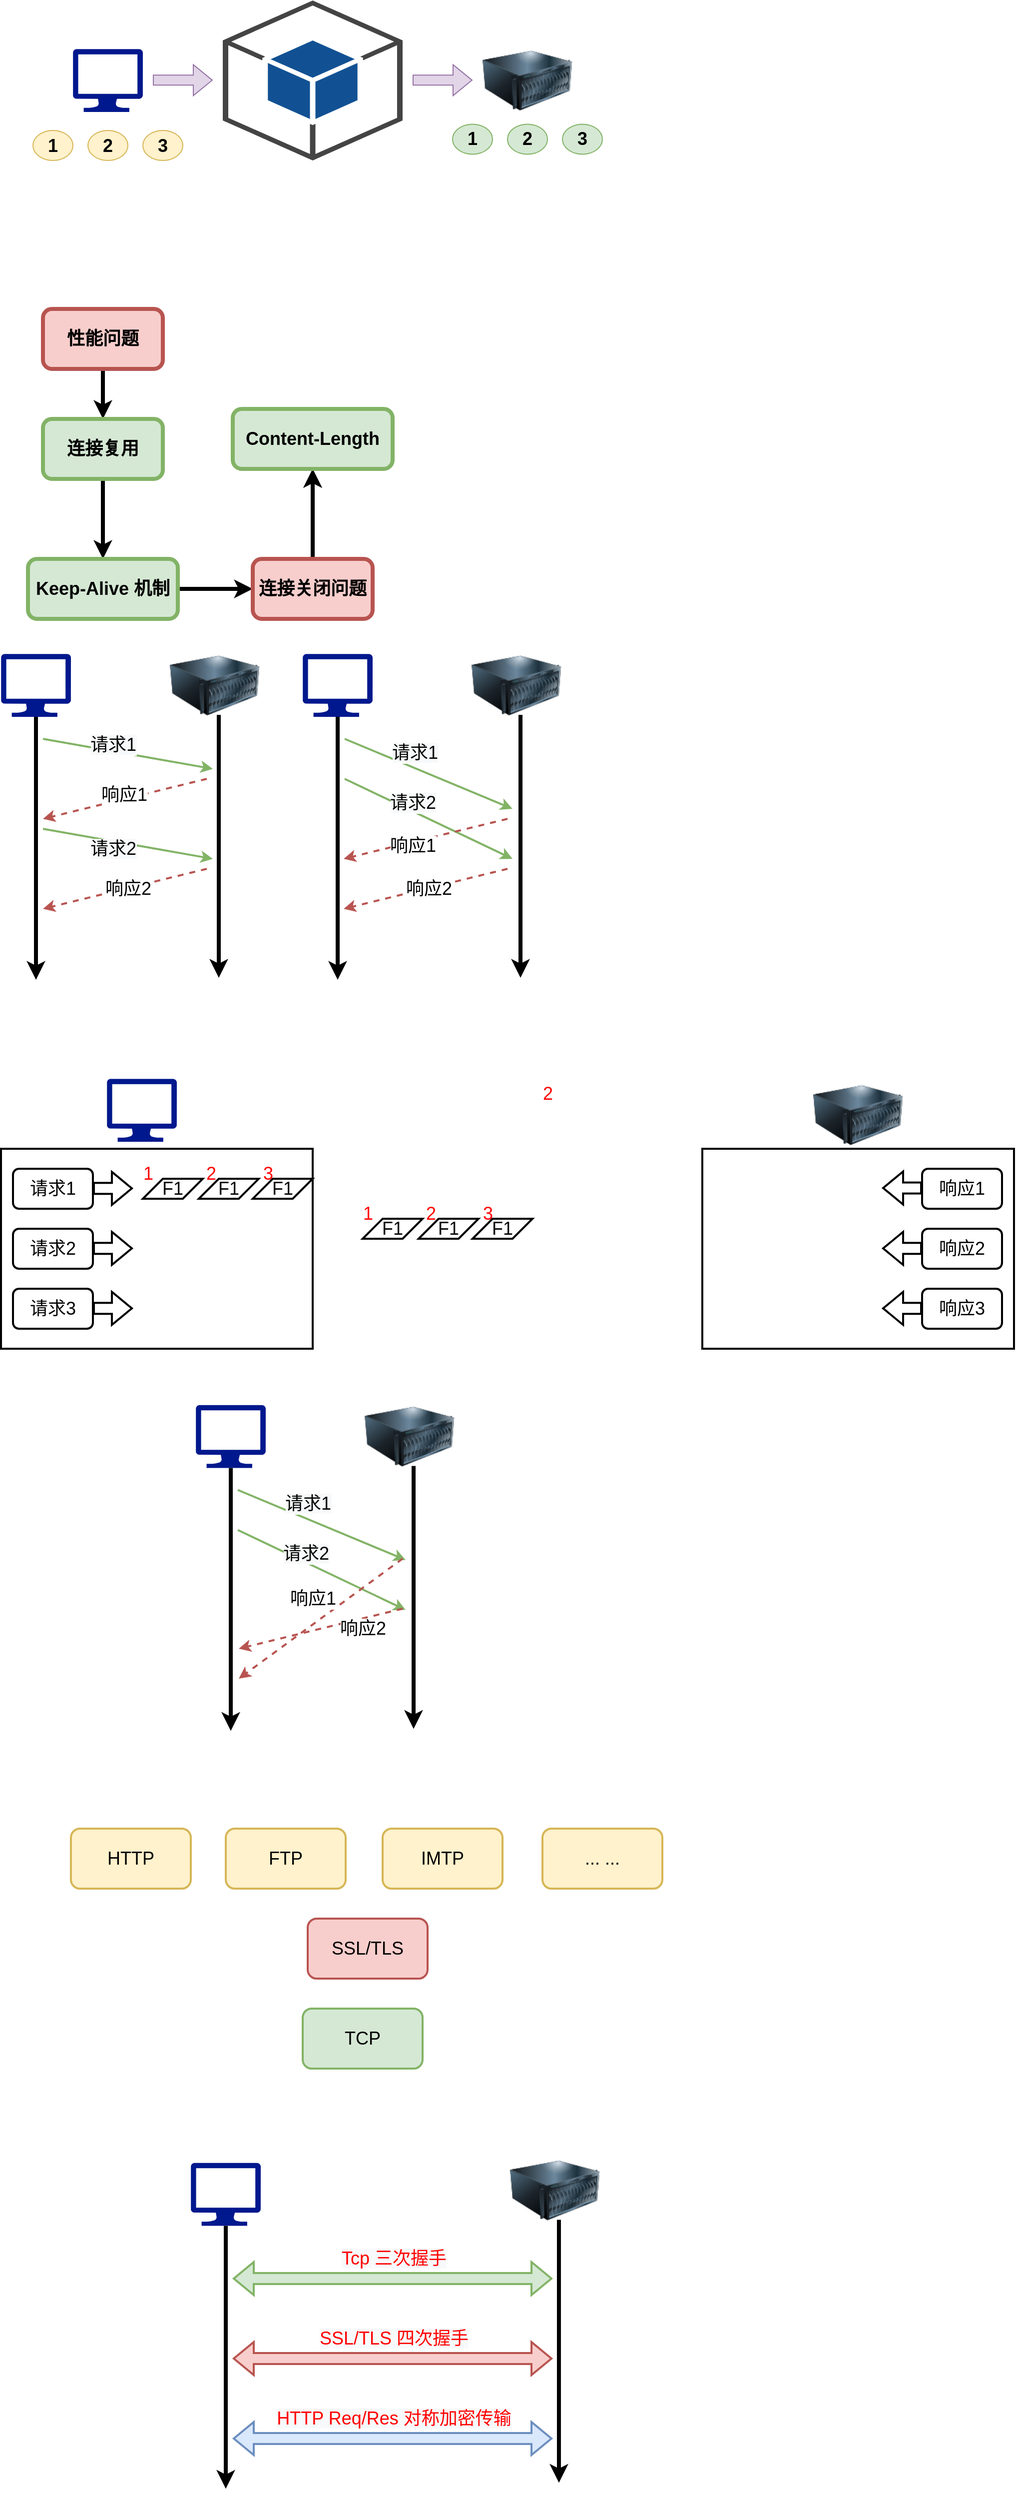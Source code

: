 <mxfile version="17.1.3" type="github">
  <diagram id="dxoiGo7O42SpYoOW8S6E" name="第 1 页">
    <mxGraphModel dx="912" dy="868" grid="0" gridSize="10" guides="1" tooltips="1" connect="1" arrows="1" fold="1" page="1" pageScale="1" pageWidth="827" pageHeight="1169" math="0" shadow="0">
      <root>
        <mxCell id="0" />
        <mxCell id="1" parent="0" />
        <mxCell id="DIGAB8idFGFszik6X5s0-2" value="" style="sketch=0;aspect=fixed;pointerEvents=1;shadow=0;dashed=0;html=1;strokeColor=none;labelPosition=center;verticalLabelPosition=bottom;verticalAlign=top;align=center;fillColor=#00188D;shape=mxgraph.azure.computer" parent="1" vertex="1">
          <mxGeometry x="110" y="240" width="70" height="63" as="geometry" />
        </mxCell>
        <mxCell id="DIGAB8idFGFszik6X5s0-3" value="" style="image;html=1;image=img/lib/clip_art/computers/Server_128x128.png" parent="1" vertex="1">
          <mxGeometry x="520" y="227.75" width="90" height="87.5" as="geometry" />
        </mxCell>
        <mxCell id="DIGAB8idFGFszik6X5s0-5" value="" style="outlineConnect=0;dashed=0;verticalLabelPosition=bottom;verticalAlign=top;align=center;html=1;shape=mxgraph.aws3.android;fillColor=#115193;gradientColor=none;" parent="1" vertex="1">
          <mxGeometry x="260" y="191.5" width="180" height="160" as="geometry" />
        </mxCell>
        <mxCell id="DIGAB8idFGFszik6X5s0-6" value="&lt;font style=&quot;font-size: 18px&quot;&gt;&lt;b&gt;1&lt;/b&gt;&lt;/font&gt;" style="ellipse;whiteSpace=wrap;html=1;fillColor=#fff2cc;strokeColor=#d6b656;" parent="1" vertex="1">
          <mxGeometry x="70" y="321.5" width="40" height="30" as="geometry" />
        </mxCell>
        <mxCell id="DIGAB8idFGFszik6X5s0-7" value="&lt;font style=&quot;font-size: 18px&quot;&gt;&lt;b&gt;2&lt;/b&gt;&lt;/font&gt;" style="ellipse;whiteSpace=wrap;html=1;fillColor=#fff2cc;strokeColor=#d6b656;" parent="1" vertex="1">
          <mxGeometry x="125" y="321.5" width="40" height="30" as="geometry" />
        </mxCell>
        <mxCell id="DIGAB8idFGFszik6X5s0-8" value="&lt;font style=&quot;font-size: 18px&quot;&gt;&lt;b&gt;3&lt;/b&gt;&lt;/font&gt;" style="ellipse;whiteSpace=wrap;html=1;fillColor=#fff2cc;strokeColor=#d6b656;" parent="1" vertex="1">
          <mxGeometry x="180" y="321.5" width="40" height="30" as="geometry" />
        </mxCell>
        <mxCell id="DIGAB8idFGFszik6X5s0-9" value="&lt;font style=&quot;font-size: 18px&quot;&gt;&lt;b&gt;1&lt;/b&gt;&lt;/font&gt;" style="ellipse;whiteSpace=wrap;html=1;fillColor=#d5e8d4;strokeColor=#82b366;" parent="1" vertex="1">
          <mxGeometry x="490" y="315.25" width="40" height="30" as="geometry" />
        </mxCell>
        <mxCell id="DIGAB8idFGFszik6X5s0-10" value="&lt;font style=&quot;font-size: 18px&quot;&gt;&lt;b&gt;2&lt;/b&gt;&lt;/font&gt;" style="ellipse;whiteSpace=wrap;html=1;fillColor=#d5e8d4;strokeColor=#82b366;" parent="1" vertex="1">
          <mxGeometry x="545" y="315.25" width="40" height="30" as="geometry" />
        </mxCell>
        <mxCell id="DIGAB8idFGFszik6X5s0-11" value="&lt;font style=&quot;font-size: 18px&quot;&gt;&lt;b&gt;3&lt;/b&gt;&lt;/font&gt;" style="ellipse;whiteSpace=wrap;html=1;fillColor=#d5e8d4;strokeColor=#82b366;" parent="1" vertex="1">
          <mxGeometry x="600" y="315.25" width="40" height="30" as="geometry" />
        </mxCell>
        <mxCell id="DIGAB8idFGFszik6X5s0-12" value="" style="shape=flexArrow;endArrow=classic;html=1;rounded=0;fontSize=18;fillColor=#e1d5e7;strokeColor=#9673a6;" parent="1" edge="1">
          <mxGeometry width="50" height="50" relative="1" as="geometry">
            <mxPoint x="190" y="271.18" as="sourcePoint" />
            <mxPoint x="250" y="271.18" as="targetPoint" />
          </mxGeometry>
        </mxCell>
        <mxCell id="DIGAB8idFGFszik6X5s0-13" value="" style="shape=flexArrow;endArrow=classic;html=1;rounded=0;fontSize=18;fillColor=#e1d5e7;strokeColor=#9673a6;" parent="1" edge="1">
          <mxGeometry width="50" height="50" relative="1" as="geometry">
            <mxPoint x="450" y="271.18" as="sourcePoint" />
            <mxPoint x="510" y="271.18" as="targetPoint" />
          </mxGeometry>
        </mxCell>
        <mxCell id="9xbZ0IDPheajc5WfQAc6-3" value="" style="edgeStyle=orthogonalEdgeStyle;rounded=0;orthogonalLoop=1;jettySize=auto;html=1;strokeWidth=4;fontSize=18;fontStyle=1" edge="1" parent="1" source="9xbZ0IDPheajc5WfQAc6-1" target="9xbZ0IDPheajc5WfQAc6-2">
          <mxGeometry relative="1" as="geometry" />
        </mxCell>
        <mxCell id="9xbZ0IDPheajc5WfQAc6-1" value="性能问题" style="rounded=1;whiteSpace=wrap;html=1;strokeWidth=4;fontSize=18;fontStyle=1;fillColor=#f8cecc;strokeColor=#b85450;" vertex="1" parent="1">
          <mxGeometry x="80" y="500" width="120" height="60" as="geometry" />
        </mxCell>
        <mxCell id="9xbZ0IDPheajc5WfQAc6-5" value="" style="edgeStyle=orthogonalEdgeStyle;rounded=0;orthogonalLoop=1;jettySize=auto;html=1;strokeWidth=4;fontSize=18;fontStyle=1" edge="1" parent="1" source="9xbZ0IDPheajc5WfQAc6-2" target="9xbZ0IDPheajc5WfQAc6-4">
          <mxGeometry relative="1" as="geometry" />
        </mxCell>
        <mxCell id="9xbZ0IDPheajc5WfQAc6-2" value="连接复用" style="whiteSpace=wrap;html=1;rounded=1;strokeWidth=4;fontSize=18;fontStyle=1;fillColor=#d5e8d4;strokeColor=#82b366;" vertex="1" parent="1">
          <mxGeometry x="80" y="610" width="120" height="60" as="geometry" />
        </mxCell>
        <mxCell id="9xbZ0IDPheajc5WfQAc6-7" value="" style="edgeStyle=orthogonalEdgeStyle;rounded=0;orthogonalLoop=1;jettySize=auto;html=1;strokeWidth=4;fontSize=18;fontStyle=1;exitX=1;exitY=0.5;exitDx=0;exitDy=0;entryX=0;entryY=0.5;entryDx=0;entryDy=0;" edge="1" parent="1" source="9xbZ0IDPheajc5WfQAc6-4" target="9xbZ0IDPheajc5WfQAc6-6">
          <mxGeometry relative="1" as="geometry" />
        </mxCell>
        <mxCell id="9xbZ0IDPheajc5WfQAc6-4" value="Keep-Alive 机制" style="whiteSpace=wrap;html=1;rounded=1;strokeWidth=4;fontSize=18;fontStyle=1;fillColor=#d5e8d4;strokeColor=#82b366;" vertex="1" parent="1">
          <mxGeometry x="65" y="750" width="150" height="60" as="geometry" />
        </mxCell>
        <mxCell id="9xbZ0IDPheajc5WfQAc6-9" value="" style="edgeStyle=orthogonalEdgeStyle;rounded=0;orthogonalLoop=1;jettySize=auto;html=1;strokeWidth=4;fontSize=18;fontStyle=1" edge="1" parent="1" source="9xbZ0IDPheajc5WfQAc6-6" target="9xbZ0IDPheajc5WfQAc6-8">
          <mxGeometry relative="1" as="geometry" />
        </mxCell>
        <mxCell id="9xbZ0IDPheajc5WfQAc6-10" value="" style="edgeStyle=orthogonalEdgeStyle;rounded=0;orthogonalLoop=1;jettySize=auto;html=1;fontSize=18;strokeWidth=4;" edge="1" parent="1" source="9xbZ0IDPheajc5WfQAc6-6" target="9xbZ0IDPheajc5WfQAc6-8">
          <mxGeometry relative="1" as="geometry" />
        </mxCell>
        <mxCell id="9xbZ0IDPheajc5WfQAc6-6" value="连接关闭问题" style="whiteSpace=wrap;html=1;rounded=1;strokeWidth=4;fontSize=18;fontStyle=1;fillColor=#f8cecc;strokeColor=#b85450;" vertex="1" parent="1">
          <mxGeometry x="290" y="750" width="120" height="60" as="geometry" />
        </mxCell>
        <mxCell id="9xbZ0IDPheajc5WfQAc6-8" value="Content-Length" style="whiteSpace=wrap;html=1;rounded=1;strokeWidth=4;fontSize=18;fontStyle=1;fillColor=#d5e8d4;strokeColor=#82b366;" vertex="1" parent="1">
          <mxGeometry x="270" y="600" width="160" height="60" as="geometry" />
        </mxCell>
        <mxCell id="9xbZ0IDPheajc5WfQAc6-11" value="" style="sketch=0;aspect=fixed;pointerEvents=1;shadow=0;dashed=0;html=1;strokeColor=none;labelPosition=center;verticalLabelPosition=bottom;verticalAlign=top;align=center;fillColor=#00188D;shape=mxgraph.azure.computer" vertex="1" parent="1">
          <mxGeometry x="38" y="845" width="70" height="63" as="geometry" />
        </mxCell>
        <mxCell id="9xbZ0IDPheajc5WfQAc6-12" value="" style="image;html=1;image=img/lib/clip_art/computers/Server_128x128.png" vertex="1" parent="1">
          <mxGeometry x="207" y="832.75" width="90" height="87.5" as="geometry" />
        </mxCell>
        <mxCell id="9xbZ0IDPheajc5WfQAc6-13" value="" style="endArrow=classic;html=1;rounded=0;fontSize=18;strokeWidth=4;exitX=0.5;exitY=1;exitDx=0;exitDy=0;exitPerimeter=0;" edge="1" parent="1" source="9xbZ0IDPheajc5WfQAc6-11">
          <mxGeometry width="50" height="50" relative="1" as="geometry">
            <mxPoint x="387" y="696" as="sourcePoint" />
            <mxPoint x="73" y="1171" as="targetPoint" />
          </mxGeometry>
        </mxCell>
        <mxCell id="9xbZ0IDPheajc5WfQAc6-14" value="" style="endArrow=classic;html=1;rounded=0;fontSize=18;strokeWidth=4;exitX=0.5;exitY=1;exitDx=0;exitDy=0;exitPerimeter=0;" edge="1" parent="1">
          <mxGeometry width="50" height="50" relative="1" as="geometry">
            <mxPoint x="256" y="906" as="sourcePoint" />
            <mxPoint x="256" y="1169" as="targetPoint" />
          </mxGeometry>
        </mxCell>
        <mxCell id="9xbZ0IDPheajc5WfQAc6-15" value="" style="endArrow=classic;html=1;rounded=0;fontSize=18;strokeWidth=2;fillColor=#d5e8d4;strokeColor=#82b366;" edge="1" parent="1">
          <mxGeometry width="50" height="50" relative="1" as="geometry">
            <mxPoint x="80" y="930" as="sourcePoint" />
            <mxPoint x="250" y="960" as="targetPoint" />
          </mxGeometry>
        </mxCell>
        <mxCell id="9xbZ0IDPheajc5WfQAc6-22" value="&lt;span style=&quot;background-color: rgb(248 , 249 , 250)&quot;&gt;请求1&lt;/span&gt;" style="edgeLabel;html=1;align=center;verticalAlign=middle;resizable=0;points=[];fontSize=18;" vertex="1" connectable="0" parent="9xbZ0IDPheajc5WfQAc6-15">
          <mxGeometry x="-0.611" relative="1" as="geometry">
            <mxPoint x="37" as="offset" />
          </mxGeometry>
        </mxCell>
        <mxCell id="9xbZ0IDPheajc5WfQAc6-16" value="" style="endArrow=classic;html=1;rounded=0;fontSize=18;strokeWidth=2;fillColor=#d5e8d4;strokeColor=#82b366;" edge="1" parent="1">
          <mxGeometry width="50" height="50" relative="1" as="geometry">
            <mxPoint x="80" y="1020" as="sourcePoint" />
            <mxPoint x="250" y="1050" as="targetPoint" />
          </mxGeometry>
        </mxCell>
        <mxCell id="9xbZ0IDPheajc5WfQAc6-23" value="&lt;span style=&quot;background-color: rgb(248 , 249 , 250)&quot;&gt;请求2&lt;/span&gt;" style="edgeLabel;html=1;align=center;verticalAlign=middle;resizable=0;points=[];fontSize=18;" vertex="1" connectable="0" parent="9xbZ0IDPheajc5WfQAc6-16">
          <mxGeometry x="-0.295" y="1" relative="1" as="geometry">
            <mxPoint x="10" y="10" as="offset" />
          </mxGeometry>
        </mxCell>
        <mxCell id="9xbZ0IDPheajc5WfQAc6-18" value="" style="endArrow=classic;html=1;rounded=0;fontSize=18;strokeWidth=2;fillColor=#f8cecc;strokeColor=#b85450;dashed=1;" edge="1" parent="1">
          <mxGeometry width="50" height="50" relative="1" as="geometry">
            <mxPoint x="244" y="970" as="sourcePoint" />
            <mxPoint x="80" y="1010" as="targetPoint" />
          </mxGeometry>
        </mxCell>
        <mxCell id="9xbZ0IDPheajc5WfQAc6-24" value="响应1" style="edgeLabel;html=1;align=center;verticalAlign=middle;resizable=0;points=[];fontSize=18;" vertex="1" connectable="0" parent="9xbZ0IDPheajc5WfQAc6-18">
          <mxGeometry x="0.0" y="-4" relative="1" as="geometry">
            <mxPoint as="offset" />
          </mxGeometry>
        </mxCell>
        <mxCell id="9xbZ0IDPheajc5WfQAc6-20" value="" style="endArrow=classic;html=1;rounded=0;fontSize=18;strokeWidth=2;fillColor=#f8cecc;strokeColor=#b85450;dashed=1;" edge="1" parent="1">
          <mxGeometry width="50" height="50" relative="1" as="geometry">
            <mxPoint x="244" y="1060" as="sourcePoint" />
            <mxPoint x="80" y="1100" as="targetPoint" />
          </mxGeometry>
        </mxCell>
        <mxCell id="9xbZ0IDPheajc5WfQAc6-25" value="响应2" style="edgeLabel;html=1;align=center;verticalAlign=middle;resizable=0;points=[];fontSize=18;" vertex="1" connectable="0" parent="9xbZ0IDPheajc5WfQAc6-20">
          <mxGeometry x="-0.175" y="-2" relative="1" as="geometry">
            <mxPoint x="-11" y="5" as="offset" />
          </mxGeometry>
        </mxCell>
        <mxCell id="9xbZ0IDPheajc5WfQAc6-26" value="" style="sketch=0;aspect=fixed;pointerEvents=1;shadow=0;dashed=0;html=1;strokeColor=none;labelPosition=center;verticalLabelPosition=bottom;verticalAlign=top;align=center;fillColor=#00188D;shape=mxgraph.azure.computer" vertex="1" parent="1">
          <mxGeometry x="340" y="845" width="70" height="63" as="geometry" />
        </mxCell>
        <mxCell id="9xbZ0IDPheajc5WfQAc6-27" value="" style="image;html=1;image=img/lib/clip_art/computers/Server_128x128.png" vertex="1" parent="1">
          <mxGeometry x="509" y="832.75" width="90" height="87.5" as="geometry" />
        </mxCell>
        <mxCell id="9xbZ0IDPheajc5WfQAc6-28" value="" style="endArrow=classic;html=1;rounded=0;fontSize=18;strokeWidth=4;exitX=0.5;exitY=1;exitDx=0;exitDy=0;exitPerimeter=0;" edge="1" parent="1" source="9xbZ0IDPheajc5WfQAc6-26">
          <mxGeometry width="50" height="50" relative="1" as="geometry">
            <mxPoint x="689" y="696" as="sourcePoint" />
            <mxPoint x="375" y="1171" as="targetPoint" />
          </mxGeometry>
        </mxCell>
        <mxCell id="9xbZ0IDPheajc5WfQAc6-29" value="" style="endArrow=classic;html=1;rounded=0;fontSize=18;strokeWidth=4;exitX=0.5;exitY=1;exitDx=0;exitDy=0;exitPerimeter=0;" edge="1" parent="1">
          <mxGeometry width="50" height="50" relative="1" as="geometry">
            <mxPoint x="558" y="906" as="sourcePoint" />
            <mxPoint x="558" y="1169" as="targetPoint" />
          </mxGeometry>
        </mxCell>
        <mxCell id="9xbZ0IDPheajc5WfQAc6-30" value="" style="endArrow=classic;html=1;rounded=0;fontSize=18;strokeWidth=2;fillColor=#d5e8d4;strokeColor=#82b366;" edge="1" parent="1">
          <mxGeometry width="50" height="50" relative="1" as="geometry">
            <mxPoint x="382" y="930" as="sourcePoint" />
            <mxPoint x="550" y="1000" as="targetPoint" />
          </mxGeometry>
        </mxCell>
        <mxCell id="9xbZ0IDPheajc5WfQAc6-31" value="&lt;span style=&quot;background-color: rgb(248 , 249 , 250)&quot;&gt;请求1&lt;/span&gt;" style="edgeLabel;html=1;align=center;verticalAlign=middle;resizable=0;points=[];fontSize=18;" vertex="1" connectable="0" parent="9xbZ0IDPheajc5WfQAc6-30">
          <mxGeometry x="-0.611" relative="1" as="geometry">
            <mxPoint x="37" as="offset" />
          </mxGeometry>
        </mxCell>
        <mxCell id="9xbZ0IDPheajc5WfQAc6-32" value="" style="endArrow=classic;html=1;rounded=0;fontSize=18;strokeWidth=2;fillColor=#d5e8d4;strokeColor=#82b366;" edge="1" parent="1">
          <mxGeometry width="50" height="50" relative="1" as="geometry">
            <mxPoint x="382" y="970" as="sourcePoint" />
            <mxPoint x="550" y="1050" as="targetPoint" />
          </mxGeometry>
        </mxCell>
        <mxCell id="9xbZ0IDPheajc5WfQAc6-33" value="&lt;span style=&quot;background-color: rgb(248 , 249 , 250)&quot;&gt;请求2&lt;/span&gt;" style="edgeLabel;html=1;align=center;verticalAlign=middle;resizable=0;points=[];fontSize=18;" vertex="1" connectable="0" parent="9xbZ0IDPheajc5WfQAc6-32">
          <mxGeometry x="-0.295" y="1" relative="1" as="geometry">
            <mxPoint x="8" y="-4" as="offset" />
          </mxGeometry>
        </mxCell>
        <mxCell id="9xbZ0IDPheajc5WfQAc6-34" value="" style="endArrow=classic;html=1;rounded=0;fontSize=18;strokeWidth=2;fillColor=#f8cecc;strokeColor=#b85450;dashed=1;" edge="1" parent="1">
          <mxGeometry width="50" height="50" relative="1" as="geometry">
            <mxPoint x="545" y="1010" as="sourcePoint" />
            <mxPoint x="381" y="1050" as="targetPoint" />
          </mxGeometry>
        </mxCell>
        <mxCell id="9xbZ0IDPheajc5WfQAc6-35" value="响应1" style="edgeLabel;html=1;align=center;verticalAlign=middle;resizable=0;points=[];fontSize=18;" vertex="1" connectable="0" parent="9xbZ0IDPheajc5WfQAc6-34">
          <mxGeometry x="0.0" y="-4" relative="1" as="geometry">
            <mxPoint x="-12" y="11" as="offset" />
          </mxGeometry>
        </mxCell>
        <mxCell id="9xbZ0IDPheajc5WfQAc6-36" value="" style="endArrow=classic;html=1;rounded=0;fontSize=18;strokeWidth=2;fillColor=#f8cecc;strokeColor=#b85450;dashed=1;" edge="1" parent="1">
          <mxGeometry width="50" height="50" relative="1" as="geometry">
            <mxPoint x="545" y="1060" as="sourcePoint" />
            <mxPoint x="381" y="1100" as="targetPoint" />
          </mxGeometry>
        </mxCell>
        <mxCell id="9xbZ0IDPheajc5WfQAc6-37" value="响应2" style="edgeLabel;html=1;align=center;verticalAlign=middle;resizable=0;points=[];fontSize=18;" vertex="1" connectable="0" parent="9xbZ0IDPheajc5WfQAc6-36">
          <mxGeometry x="-0.175" y="-2" relative="1" as="geometry">
            <mxPoint x="-11" y="5" as="offset" />
          </mxGeometry>
        </mxCell>
        <mxCell id="9xbZ0IDPheajc5WfQAc6-38" value="" style="rounded=0;whiteSpace=wrap;html=1;fontSize=18;strokeWidth=2;" vertex="1" parent="1">
          <mxGeometry x="38" y="1340" width="312" height="200" as="geometry" />
        </mxCell>
        <mxCell id="9xbZ0IDPheajc5WfQAc6-39" value="" style="sketch=0;aspect=fixed;pointerEvents=1;shadow=0;dashed=0;html=1;strokeColor=none;labelPosition=center;verticalLabelPosition=bottom;verticalAlign=top;align=center;fillColor=#00188D;shape=mxgraph.azure.computer" vertex="1" parent="1">
          <mxGeometry x="144" y="1270" width="70" height="63" as="geometry" />
        </mxCell>
        <mxCell id="9xbZ0IDPheajc5WfQAc6-40" value="请求1" style="rounded=1;whiteSpace=wrap;html=1;fontSize=18;strokeWidth=2;" vertex="1" parent="1">
          <mxGeometry x="50" y="1360" width="80" height="40" as="geometry" />
        </mxCell>
        <mxCell id="9xbZ0IDPheajc5WfQAc6-41" value="请求2" style="rounded=1;whiteSpace=wrap;html=1;fontSize=18;strokeWidth=2;" vertex="1" parent="1">
          <mxGeometry x="50" y="1420" width="80" height="40" as="geometry" />
        </mxCell>
        <mxCell id="9xbZ0IDPheajc5WfQAc6-42" value="请求3" style="rounded=1;whiteSpace=wrap;html=1;fontSize=18;strokeWidth=2;" vertex="1" parent="1">
          <mxGeometry x="50" y="1480" width="80" height="40" as="geometry" />
        </mxCell>
        <mxCell id="9xbZ0IDPheajc5WfQAc6-43" value="" style="shape=flexArrow;endArrow=classic;html=1;rounded=0;fontSize=18;strokeWidth=2;" edge="1" parent="1">
          <mxGeometry width="50" height="50" relative="1" as="geometry">
            <mxPoint x="130" y="1439.62" as="sourcePoint" />
            <mxPoint x="170" y="1439.62" as="targetPoint" />
          </mxGeometry>
        </mxCell>
        <mxCell id="9xbZ0IDPheajc5WfQAc6-44" value="" style="shape=flexArrow;endArrow=classic;html=1;rounded=0;fontSize=18;strokeWidth=2;" edge="1" parent="1">
          <mxGeometry width="50" height="50" relative="1" as="geometry">
            <mxPoint x="130" y="1499.62" as="sourcePoint" />
            <mxPoint x="170" y="1499.62" as="targetPoint" />
          </mxGeometry>
        </mxCell>
        <mxCell id="9xbZ0IDPheajc5WfQAc6-45" value="" style="shape=flexArrow;endArrow=classic;html=1;rounded=0;fontSize=18;strokeWidth=2;" edge="1" parent="1">
          <mxGeometry width="50" height="50" relative="1" as="geometry">
            <mxPoint x="130" y="1379.62" as="sourcePoint" />
            <mxPoint x="170" y="1379.62" as="targetPoint" />
          </mxGeometry>
        </mxCell>
        <mxCell id="9xbZ0IDPheajc5WfQAc6-46" value="F1" style="shape=parallelogram;perimeter=parallelogramPerimeter;whiteSpace=wrap;html=1;fixedSize=1;fontSize=18;strokeWidth=2;" vertex="1" parent="1">
          <mxGeometry x="180" y="1370" width="60" height="20" as="geometry" />
        </mxCell>
        <mxCell id="9xbZ0IDPheajc5WfQAc6-47" value="F1" style="shape=parallelogram;perimeter=parallelogramPerimeter;whiteSpace=wrap;html=1;fixedSize=1;fontSize=18;strokeWidth=2;" vertex="1" parent="1">
          <mxGeometry x="236" y="1370" width="60" height="20" as="geometry" />
        </mxCell>
        <mxCell id="9xbZ0IDPheajc5WfQAc6-48" value="F1" style="shape=parallelogram;perimeter=parallelogramPerimeter;whiteSpace=wrap;html=1;fixedSize=1;fontSize=18;strokeWidth=2;" vertex="1" parent="1">
          <mxGeometry x="290" y="1370" width="60" height="20" as="geometry" />
        </mxCell>
        <mxCell id="9xbZ0IDPheajc5WfQAc6-51" value="1" style="text;html=1;align=center;verticalAlign=middle;resizable=0;points=[];autosize=1;strokeColor=none;fillColor=none;fontSize=18;fontColor=#FF0000;" vertex="1" parent="1">
          <mxGeometry x="170" y="1350" width="30" height="30" as="geometry" />
        </mxCell>
        <mxCell id="9xbZ0IDPheajc5WfQAc6-52" value="2" style="text;html=1;align=center;verticalAlign=middle;resizable=0;points=[];autosize=1;strokeColor=none;fillColor=none;fontSize=18;fontColor=#FF0000;" vertex="1" parent="1">
          <mxGeometry x="233" y="1350" width="30" height="30" as="geometry" />
        </mxCell>
        <mxCell id="9xbZ0IDPheajc5WfQAc6-53" value="3" style="text;html=1;align=center;verticalAlign=middle;resizable=0;points=[];autosize=1;strokeColor=none;fillColor=none;fontSize=18;fontColor=#FF0000;" vertex="1" parent="1">
          <mxGeometry x="290" y="1350" width="30" height="30" as="geometry" />
        </mxCell>
        <mxCell id="9xbZ0IDPheajc5WfQAc6-54" value="" style="rounded=0;whiteSpace=wrap;html=1;fontSize=18;strokeWidth=2;" vertex="1" parent="1">
          <mxGeometry x="740" y="1340" width="312" height="200" as="geometry" />
        </mxCell>
        <mxCell id="9xbZ0IDPheajc5WfQAc6-56" value="响应1" style="rounded=1;whiteSpace=wrap;html=1;fontSize=18;strokeWidth=2;" vertex="1" parent="1">
          <mxGeometry x="960" y="1360" width="80" height="40" as="geometry" />
        </mxCell>
        <mxCell id="9xbZ0IDPheajc5WfQAc6-57" value="响应2" style="rounded=1;whiteSpace=wrap;html=1;fontSize=18;strokeWidth=2;" vertex="1" parent="1">
          <mxGeometry x="960" y="1420" width="80" height="40" as="geometry" />
        </mxCell>
        <mxCell id="9xbZ0IDPheajc5WfQAc6-58" value="响应3" style="rounded=1;whiteSpace=wrap;html=1;fontSize=18;strokeWidth=2;" vertex="1" parent="1">
          <mxGeometry x="960" y="1480" width="80" height="40" as="geometry" />
        </mxCell>
        <mxCell id="9xbZ0IDPheajc5WfQAc6-59" value="" style="shape=flexArrow;endArrow=classic;html=1;rounded=0;fontSize=18;strokeWidth=2;" edge="1" parent="1">
          <mxGeometry width="50" height="50" relative="1" as="geometry">
            <mxPoint x="960" y="1439.62" as="sourcePoint" />
            <mxPoint x="920" y="1439.62" as="targetPoint" />
          </mxGeometry>
        </mxCell>
        <mxCell id="9xbZ0IDPheajc5WfQAc6-60" value="" style="shape=flexArrow;endArrow=classic;html=1;rounded=0;fontSize=18;strokeWidth=2;" edge="1" parent="1">
          <mxGeometry width="50" height="50" relative="1" as="geometry">
            <mxPoint x="960" y="1499.62" as="sourcePoint" />
            <mxPoint x="920" y="1499.62" as="targetPoint" />
          </mxGeometry>
        </mxCell>
        <mxCell id="9xbZ0IDPheajc5WfQAc6-61" value="" style="shape=flexArrow;endArrow=classic;html=1;rounded=0;fontSize=18;strokeWidth=2;" edge="1" parent="1">
          <mxGeometry width="50" height="50" relative="1" as="geometry">
            <mxPoint x="960" y="1379.23" as="sourcePoint" />
            <mxPoint x="920" y="1379.23" as="targetPoint" />
          </mxGeometry>
        </mxCell>
        <mxCell id="9xbZ0IDPheajc5WfQAc6-62" value="F1" style="shape=parallelogram;perimeter=parallelogramPerimeter;whiteSpace=wrap;html=1;fixedSize=1;fontSize=18;strokeWidth=2;" vertex="1" parent="1">
          <mxGeometry x="400" y="1410" width="60" height="20" as="geometry" />
        </mxCell>
        <mxCell id="9xbZ0IDPheajc5WfQAc6-63" value="F1" style="shape=parallelogram;perimeter=parallelogramPerimeter;whiteSpace=wrap;html=1;fixedSize=1;fontSize=18;strokeWidth=2;" vertex="1" parent="1">
          <mxGeometry x="456" y="1410" width="60" height="20" as="geometry" />
        </mxCell>
        <mxCell id="9xbZ0IDPheajc5WfQAc6-64" value="F1" style="shape=parallelogram;perimeter=parallelogramPerimeter;whiteSpace=wrap;html=1;fixedSize=1;fontSize=18;strokeWidth=2;" vertex="1" parent="1">
          <mxGeometry x="510" y="1410" width="60" height="20" as="geometry" />
        </mxCell>
        <mxCell id="9xbZ0IDPheajc5WfQAc6-65" value="1" style="text;html=1;align=center;verticalAlign=middle;resizable=0;points=[];autosize=1;strokeColor=none;fillColor=none;fontSize=18;fontColor=#FF0000;" vertex="1" parent="1">
          <mxGeometry x="390" y="1390" width="30" height="30" as="geometry" />
        </mxCell>
        <mxCell id="9xbZ0IDPheajc5WfQAc6-66" value="2" style="text;html=1;align=center;verticalAlign=middle;resizable=0;points=[];autosize=1;strokeColor=none;fillColor=none;fontSize=18;fontColor=#FF0000;" vertex="1" parent="1">
          <mxGeometry x="453" y="1390" width="30" height="30" as="geometry" />
        </mxCell>
        <mxCell id="9xbZ0IDPheajc5WfQAc6-67" value="3" style="text;html=1;align=center;verticalAlign=middle;resizable=0;points=[];autosize=1;strokeColor=none;fillColor=none;fontSize=18;fontColor=#FF0000;" vertex="1" parent="1">
          <mxGeometry x="510" y="1390" width="30" height="30" as="geometry" />
        </mxCell>
        <mxCell id="9xbZ0IDPheajc5WfQAc6-68" value="" style="image;html=1;image=img/lib/clip_art/computers/Server_128x128.png" vertex="1" parent="1">
          <mxGeometry x="851" y="1262.5" width="90" height="87.5" as="geometry" />
        </mxCell>
        <mxCell id="9xbZ0IDPheajc5WfQAc6-69" value="2" style="text;html=1;align=center;verticalAlign=middle;resizable=0;points=[];autosize=1;strokeColor=none;fillColor=none;fontSize=18;fontColor=#FF0000;" vertex="1" parent="1">
          <mxGeometry x="570" y="1270" width="30" height="30" as="geometry" />
        </mxCell>
        <mxCell id="9xbZ0IDPheajc5WfQAc6-82" value="" style="sketch=0;aspect=fixed;pointerEvents=1;shadow=0;dashed=0;html=1;strokeColor=none;labelPosition=center;verticalLabelPosition=bottom;verticalAlign=top;align=center;fillColor=#00188D;shape=mxgraph.azure.computer" vertex="1" parent="1">
          <mxGeometry x="233" y="1596.25" width="70" height="63" as="geometry" />
        </mxCell>
        <mxCell id="9xbZ0IDPheajc5WfQAc6-83" value="" style="image;html=1;image=img/lib/clip_art/computers/Server_128x128.png" vertex="1" parent="1">
          <mxGeometry x="402" y="1584" width="90" height="87.5" as="geometry" />
        </mxCell>
        <mxCell id="9xbZ0IDPheajc5WfQAc6-84" value="" style="endArrow=classic;html=1;rounded=0;fontSize=18;strokeWidth=4;exitX=0.5;exitY=1;exitDx=0;exitDy=0;exitPerimeter=0;" edge="1" parent="1" source="9xbZ0IDPheajc5WfQAc6-82">
          <mxGeometry width="50" height="50" relative="1" as="geometry">
            <mxPoint x="582" y="1447.25" as="sourcePoint" />
            <mxPoint x="268" y="1922.25" as="targetPoint" />
          </mxGeometry>
        </mxCell>
        <mxCell id="9xbZ0IDPheajc5WfQAc6-85" value="" style="endArrow=classic;html=1;rounded=0;fontSize=18;strokeWidth=4;exitX=0.5;exitY=1;exitDx=0;exitDy=0;exitPerimeter=0;" edge="1" parent="1">
          <mxGeometry width="50" height="50" relative="1" as="geometry">
            <mxPoint x="451" y="1657.25" as="sourcePoint" />
            <mxPoint x="451" y="1920.25" as="targetPoint" />
          </mxGeometry>
        </mxCell>
        <mxCell id="9xbZ0IDPheajc5WfQAc6-86" value="" style="endArrow=classic;html=1;rounded=0;fontSize=18;strokeWidth=2;fillColor=#d5e8d4;strokeColor=#82b366;" edge="1" parent="1">
          <mxGeometry width="50" height="50" relative="1" as="geometry">
            <mxPoint x="275" y="1681.25" as="sourcePoint" />
            <mxPoint x="443" y="1751.25" as="targetPoint" />
          </mxGeometry>
        </mxCell>
        <mxCell id="9xbZ0IDPheajc5WfQAc6-87" value="&lt;span style=&quot;background-color: rgb(248 , 249 , 250)&quot;&gt;请求1&lt;/span&gt;" style="edgeLabel;html=1;align=center;verticalAlign=middle;resizable=0;points=[];fontSize=18;" vertex="1" connectable="0" parent="9xbZ0IDPheajc5WfQAc6-86">
          <mxGeometry x="-0.611" relative="1" as="geometry">
            <mxPoint x="37" as="offset" />
          </mxGeometry>
        </mxCell>
        <mxCell id="9xbZ0IDPheajc5WfQAc6-88" value="" style="endArrow=classic;html=1;rounded=0;fontSize=18;strokeWidth=2;fillColor=#d5e8d4;strokeColor=#82b366;" edge="1" parent="1">
          <mxGeometry width="50" height="50" relative="1" as="geometry">
            <mxPoint x="275" y="1721.25" as="sourcePoint" />
            <mxPoint x="443" y="1801.25" as="targetPoint" />
          </mxGeometry>
        </mxCell>
        <mxCell id="9xbZ0IDPheajc5WfQAc6-89" value="&lt;span style=&quot;background-color: rgb(248 , 249 , 250)&quot;&gt;请求2&lt;/span&gt;" style="edgeLabel;html=1;align=center;verticalAlign=middle;resizable=0;points=[];fontSize=18;" vertex="1" connectable="0" parent="9xbZ0IDPheajc5WfQAc6-88">
          <mxGeometry x="-0.295" y="1" relative="1" as="geometry">
            <mxPoint x="8" y="-4" as="offset" />
          </mxGeometry>
        </mxCell>
        <mxCell id="9xbZ0IDPheajc5WfQAc6-90" value="" style="endArrow=classic;html=1;rounded=0;fontSize=18;strokeWidth=2;fillColor=#f8cecc;strokeColor=#b85450;dashed=1;" edge="1" parent="1">
          <mxGeometry width="50" height="50" relative="1" as="geometry">
            <mxPoint x="440" y="1750" as="sourcePoint" />
            <mxPoint x="276" y="1870" as="targetPoint" />
          </mxGeometry>
        </mxCell>
        <mxCell id="9xbZ0IDPheajc5WfQAc6-91" value="响应1" style="edgeLabel;html=1;align=center;verticalAlign=middle;resizable=0;points=[];fontSize=18;" vertex="1" connectable="0" parent="9xbZ0IDPheajc5WfQAc6-90">
          <mxGeometry x="0.0" y="-4" relative="1" as="geometry">
            <mxPoint x="-6" y="-17" as="offset" />
          </mxGeometry>
        </mxCell>
        <mxCell id="9xbZ0IDPheajc5WfQAc6-92" value="" style="endArrow=classic;html=1;rounded=0;fontSize=18;strokeWidth=2;fillColor=#f8cecc;strokeColor=#b85450;dashed=1;" edge="1" parent="1">
          <mxGeometry width="50" height="50" relative="1" as="geometry">
            <mxPoint x="440" y="1800" as="sourcePoint" />
            <mxPoint x="276" y="1840" as="targetPoint" />
          </mxGeometry>
        </mxCell>
        <mxCell id="9xbZ0IDPheajc5WfQAc6-93" value="响应2" style="edgeLabel;html=1;align=center;verticalAlign=middle;resizable=0;points=[];fontSize=18;" vertex="1" connectable="0" parent="9xbZ0IDPheajc5WfQAc6-92">
          <mxGeometry x="-0.175" y="-2" relative="1" as="geometry">
            <mxPoint x="28" y="5" as="offset" />
          </mxGeometry>
        </mxCell>
        <mxCell id="9xbZ0IDPheajc5WfQAc6-94" value="HTTP" style="rounded=1;whiteSpace=wrap;html=1;fontSize=18;strokeWidth=2;fillColor=#fff2cc;strokeColor=#d6b656;" vertex="1" parent="1">
          <mxGeometry x="108" y="2020" width="120" height="60" as="geometry" />
        </mxCell>
        <mxCell id="9xbZ0IDPheajc5WfQAc6-95" value="FTP" style="rounded=1;whiteSpace=wrap;html=1;fontSize=18;strokeWidth=2;fillColor=#fff2cc;strokeColor=#d6b656;" vertex="1" parent="1">
          <mxGeometry x="263" y="2020" width="120" height="60" as="geometry" />
        </mxCell>
        <mxCell id="9xbZ0IDPheajc5WfQAc6-96" value="IMTP" style="rounded=1;whiteSpace=wrap;html=1;fontSize=18;strokeWidth=2;fillColor=#fff2cc;strokeColor=#d6b656;" vertex="1" parent="1">
          <mxGeometry x="420" y="2020" width="120" height="60" as="geometry" />
        </mxCell>
        <mxCell id="9xbZ0IDPheajc5WfQAc6-97" value="... ..." style="rounded=1;whiteSpace=wrap;html=1;fontSize=18;strokeWidth=2;fillColor=#fff2cc;strokeColor=#d6b656;" vertex="1" parent="1">
          <mxGeometry x="580" y="2020" width="120" height="60" as="geometry" />
        </mxCell>
        <mxCell id="9xbZ0IDPheajc5WfQAc6-98" value="SSL/TLS" style="rounded=1;whiteSpace=wrap;html=1;fontSize=18;strokeWidth=2;fillColor=#f8cecc;strokeColor=#b85450;" vertex="1" parent="1">
          <mxGeometry x="345" y="2110" width="120" height="60" as="geometry" />
        </mxCell>
        <mxCell id="9xbZ0IDPheajc5WfQAc6-99" value="TCP" style="rounded=1;whiteSpace=wrap;html=1;fontSize=18;strokeWidth=2;fillColor=#d5e8d4;strokeColor=#82b366;" vertex="1" parent="1">
          <mxGeometry x="340" y="2200" width="120" height="60" as="geometry" />
        </mxCell>
        <mxCell id="9xbZ0IDPheajc5WfQAc6-100" value="" style="sketch=0;aspect=fixed;pointerEvents=1;shadow=0;dashed=0;html=1;strokeColor=none;labelPosition=center;verticalLabelPosition=bottom;verticalAlign=top;align=center;fillColor=#00188D;shape=mxgraph.azure.computer" vertex="1" parent="1">
          <mxGeometry x="228" y="2354.25" width="70" height="63" as="geometry" />
        </mxCell>
        <mxCell id="9xbZ0IDPheajc5WfQAc6-101" value="" style="image;html=1;image=img/lib/clip_art/computers/Server_128x128.png" vertex="1" parent="1">
          <mxGeometry x="547.48" y="2338" width="90" height="87.5" as="geometry" />
        </mxCell>
        <mxCell id="9xbZ0IDPheajc5WfQAc6-102" value="" style="endArrow=classic;html=1;rounded=0;fontSize=18;strokeWidth=4;exitX=0.5;exitY=1;exitDx=0;exitDy=0;exitPerimeter=0;" edge="1" parent="1" source="9xbZ0IDPheajc5WfQAc6-100">
          <mxGeometry width="50" height="50" relative="1" as="geometry">
            <mxPoint x="577" y="2205.25" as="sourcePoint" />
            <mxPoint x="263" y="2680.25" as="targetPoint" />
          </mxGeometry>
        </mxCell>
        <mxCell id="9xbZ0IDPheajc5WfQAc6-103" value="" style="endArrow=classic;html=1;rounded=0;fontSize=18;strokeWidth=4;exitX=0.5;exitY=1;exitDx=0;exitDy=0;exitPerimeter=0;" edge="1" parent="1">
          <mxGeometry width="50" height="50" relative="1" as="geometry">
            <mxPoint x="596.48" y="2411.25" as="sourcePoint" />
            <mxPoint x="596.48" y="2674.25" as="targetPoint" />
          </mxGeometry>
        </mxCell>
        <mxCell id="9xbZ0IDPheajc5WfQAc6-112" value="" style="shape=flexArrow;endArrow=classic;startArrow=classic;html=1;rounded=0;fontSize=18;fontColor=#FF0000;strokeWidth=2;fillColor=#d5e8d4;strokeColor=#82b366;" edge="1" parent="1">
          <mxGeometry width="100" height="100" relative="1" as="geometry">
            <mxPoint x="270" y="2470" as="sourcePoint" />
            <mxPoint x="590" y="2470" as="targetPoint" />
          </mxGeometry>
        </mxCell>
        <mxCell id="9xbZ0IDPheajc5WfQAc6-128" value="&lt;span style=&quot;background-color: rgb(248 , 249 , 250)&quot;&gt;Tcp 三次握手&lt;/span&gt;" style="edgeLabel;html=1;align=center;verticalAlign=middle;resizable=0;points=[];fontSize=18;fontColor=#FF0000;" vertex="1" connectable="0" parent="9xbZ0IDPheajc5WfQAc6-112">
          <mxGeometry x="-0.171" y="5" relative="1" as="geometry">
            <mxPoint x="28" y="-15" as="offset" />
          </mxGeometry>
        </mxCell>
        <mxCell id="9xbZ0IDPheajc5WfQAc6-129" value="" style="shape=flexArrow;endArrow=classic;startArrow=classic;html=1;rounded=0;fontSize=18;fontColor=#FF0000;strokeWidth=2;fillColor=#f8cecc;strokeColor=#b85450;" edge="1" parent="1">
          <mxGeometry width="100" height="100" relative="1" as="geometry">
            <mxPoint x="270" y="2550.0" as="sourcePoint" />
            <mxPoint x="590" y="2550.0" as="targetPoint" />
          </mxGeometry>
        </mxCell>
        <mxCell id="9xbZ0IDPheajc5WfQAc6-130" value="&lt;span style=&quot;background-color: rgb(248 , 249 , 250)&quot;&gt;SSL/TLS 四次握手&lt;/span&gt;" style="edgeLabel;html=1;align=center;verticalAlign=middle;resizable=0;points=[];fontSize=18;fontColor=#FF0000;" vertex="1" connectable="0" parent="9xbZ0IDPheajc5WfQAc6-129">
          <mxGeometry x="-0.171" y="5" relative="1" as="geometry">
            <mxPoint x="28" y="-15" as="offset" />
          </mxGeometry>
        </mxCell>
        <mxCell id="9xbZ0IDPheajc5WfQAc6-132" value="" style="shape=flexArrow;endArrow=classic;startArrow=classic;html=1;rounded=0;fontSize=18;fontColor=#FF0000;strokeWidth=2;fillColor=#dae8fc;strokeColor=#6c8ebf;" edge="1" parent="1">
          <mxGeometry width="100" height="100" relative="1" as="geometry">
            <mxPoint x="270" y="2630.0" as="sourcePoint" />
            <mxPoint x="590" y="2630.0" as="targetPoint" />
          </mxGeometry>
        </mxCell>
        <mxCell id="9xbZ0IDPheajc5WfQAc6-133" value="&lt;span style=&quot;background-color: rgb(248 , 249 , 250)&quot;&gt;HTTP Req/Res 对称加密传输&lt;/span&gt;" style="edgeLabel;html=1;align=center;verticalAlign=middle;resizable=0;points=[];fontSize=18;fontColor=#FF0000;" vertex="1" connectable="0" parent="9xbZ0IDPheajc5WfQAc6-132">
          <mxGeometry x="-0.171" y="5" relative="1" as="geometry">
            <mxPoint x="28" y="-15" as="offset" />
          </mxGeometry>
        </mxCell>
      </root>
    </mxGraphModel>
  </diagram>
</mxfile>
